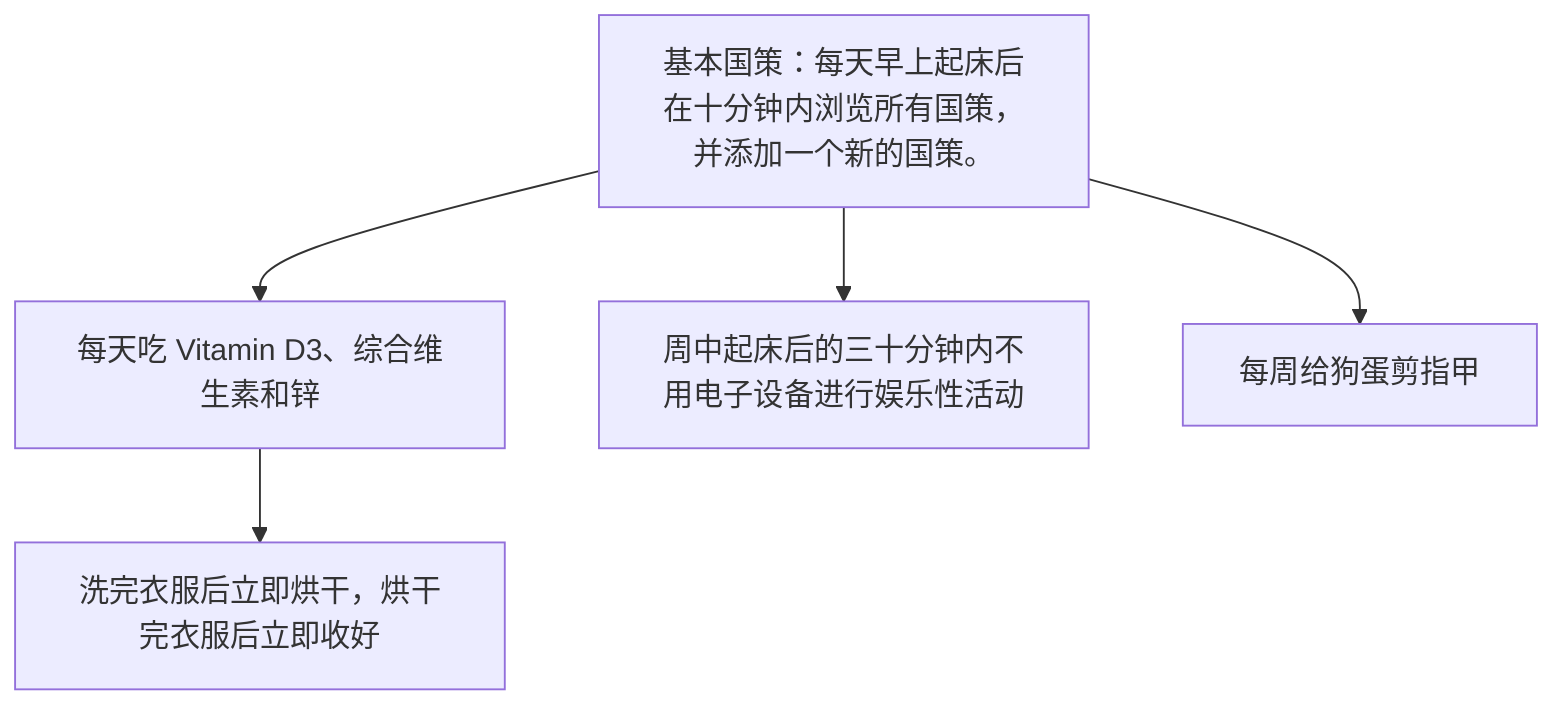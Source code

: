 graph TD
    A[基本国策：每天早上起床后在十分钟内浏览所有国策，并添加一个新的国策。]
    A --> B[每天吃 Vitamin D3、综合维生素和锌]
    B --> BA[洗完衣服后立即烘干，烘干完衣服后立即收好]
    A --> C[周中起床后的三十分钟内不用电子设备进行娱乐性活动]
    A --> D[每周给狗蛋剪指甲]
